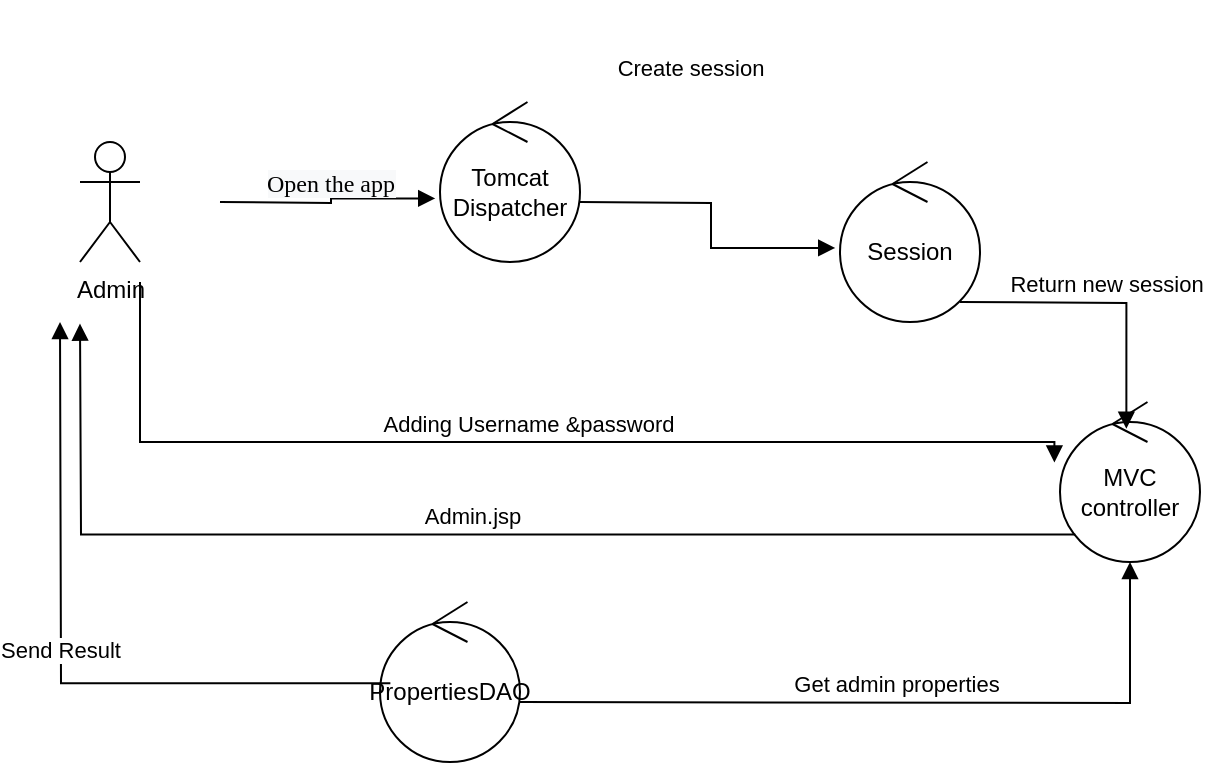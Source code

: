 <mxfile version="15.4.0" type="device"><diagram id="N5azB8XCqqlDJC4if8UU" name="Page-1"><mxGraphModel dx="1024" dy="592" grid="1" gridSize="10" guides="1" tooltips="1" connect="1" arrows="1" fold="1" page="1" pageScale="1" pageWidth="850" pageHeight="1100" math="0" shadow="0"><root><mxCell id="0"/><mxCell id="1" parent="0"/><mxCell id="NXLijbGtQVokyiZ7dMSB-1" value="Admin" style="shape=umlActor;verticalLabelPosition=bottom;verticalAlign=top;html=1;" vertex="1" parent="1"><mxGeometry x="80" y="80" width="30" height="60" as="geometry"/></mxCell><mxCell id="NXLijbGtQVokyiZ7dMSB-3" value="Tomcat Dispatcher" style="ellipse;shape=umlControl;whiteSpace=wrap;html=1;" vertex="1" parent="1"><mxGeometry x="260" y="60" width="70" height="80" as="geometry"/></mxCell><mxCell id="NXLijbGtQVokyiZ7dMSB-4" value="Session" style="ellipse;shape=umlControl;whiteSpace=wrap;html=1;" vertex="1" parent="1"><mxGeometry x="460" y="90" width="70" height="80" as="geometry"/></mxCell><mxCell id="NXLijbGtQVokyiZ7dMSB-5" value="MVC controller" style="ellipse;shape=umlControl;whiteSpace=wrap;html=1;" vertex="1" parent="1"><mxGeometry x="570" y="210" width="70" height="80" as="geometry"/></mxCell><mxCell id="NXLijbGtQVokyiZ7dMSB-6" value="PropertiesDAO" style="ellipse;shape=umlControl;whiteSpace=wrap;html=1;" vertex="1" parent="1"><mxGeometry x="230" y="310" width="70" height="80" as="geometry"/></mxCell><mxCell id="NXLijbGtQVokyiZ7dMSB-9" value="&lt;span style=&quot;font-family: &amp;#34;verdana&amp;#34; ; font-size: 12px ; background-color: rgb(248 , 249 , 250)&quot;&gt;Open the app&lt;/span&gt;" style="html=1;verticalAlign=bottom;endArrow=block;rounded=0;edgeStyle=orthogonalEdgeStyle;entryX=-0.034;entryY=0.603;entryDx=0;entryDy=0;entryPerimeter=0;" edge="1" parent="1" target="NXLijbGtQVokyiZ7dMSB-3"><mxGeometry width="80" relative="1" as="geometry"><mxPoint x="150" y="110" as="sourcePoint"/><mxPoint x="230" y="110" as="targetPoint"/></mxGeometry></mxCell><mxCell id="NXLijbGtQVokyiZ7dMSB-11" value="&lt;br&gt;&lt;br&gt;&lt;span style=&quot;color: rgb(0 , 0 , 0) ; font-family: &amp;#34;helvetica&amp;#34; ; font-size: 11px ; font-style: normal ; font-weight: 400 ; letter-spacing: normal ; text-align: center ; text-indent: 0px ; text-transform: none ; word-spacing: 0px ; background-color: rgb(255 , 255 , 255) ; display: inline ; float: none&quot;&gt;Create session&lt;br&gt;&lt;/span&gt;&lt;br&gt;" style="html=1;verticalAlign=bottom;endArrow=block;rounded=0;edgeStyle=orthogonalEdgeStyle;entryX=-0.034;entryY=0.537;entryDx=0;entryDy=0;entryPerimeter=0;" edge="1" parent="1" target="NXLijbGtQVokyiZ7dMSB-4"><mxGeometry x="-0.137" y="25" width="80" relative="1" as="geometry"><mxPoint x="330" y="110" as="sourcePoint"/><mxPoint x="410" y="110" as="targetPoint"/><mxPoint x="-10" y="-20" as="offset"/></mxGeometry></mxCell><mxCell id="NXLijbGtQVokyiZ7dMSB-12" value="Return new session&lt;br&gt;" style="html=1;verticalAlign=bottom;endArrow=block;rounded=0;edgeStyle=orthogonalEdgeStyle;entryX=0.474;entryY=0.167;entryDx=0;entryDy=0;entryPerimeter=0;" edge="1" parent="1" target="NXLijbGtQVokyiZ7dMSB-5"><mxGeometry width="80" relative="1" as="geometry"><mxPoint x="520" y="160" as="sourcePoint"/><mxPoint x="600" y="160" as="targetPoint"/></mxGeometry></mxCell><mxCell id="NXLijbGtQVokyiZ7dMSB-16" value="Admin.jsp" style="html=1;verticalAlign=bottom;endArrow=block;rounded=0;edgeStyle=orthogonalEdgeStyle;exitX=0.109;exitY=0.828;exitDx=0;exitDy=0;exitPerimeter=0;" edge="1" parent="1" source="NXLijbGtQVokyiZ7dMSB-5"><mxGeometry width="80" relative="1" as="geometry"><mxPoint x="630" y="289" as="sourcePoint"/><mxPoint x="80" y="170.8" as="targetPoint"/></mxGeometry></mxCell><mxCell id="NXLijbGtQVokyiZ7dMSB-18" value="Adding Username &amp;amp;password" style="html=1;verticalAlign=bottom;endArrow=block;rounded=0;edgeStyle=orthogonalEdgeStyle;entryX=-0.04;entryY=0.378;entryDx=0;entryDy=0;entryPerimeter=0;" edge="1" parent="1" target="NXLijbGtQVokyiZ7dMSB-5"><mxGeometry width="80" relative="1" as="geometry"><mxPoint x="110" y="150" as="sourcePoint"/><mxPoint x="190" y="150" as="targetPoint"/><Array as="points"><mxPoint x="110" y="230"/><mxPoint x="567" y="230"/></Array></mxGeometry></mxCell><mxCell id="NXLijbGtQVokyiZ7dMSB-19" value="Get admin properties" style="html=1;verticalAlign=bottom;endArrow=block;rounded=0;edgeStyle=orthogonalEdgeStyle;" edge="1" parent="1" target="NXLijbGtQVokyiZ7dMSB-5"><mxGeometry width="80" relative="1" as="geometry"><mxPoint x="300" y="360" as="sourcePoint"/><mxPoint x="380" y="360" as="targetPoint"/></mxGeometry></mxCell><mxCell id="NXLijbGtQVokyiZ7dMSB-20" value="Send Result" style="html=1;verticalAlign=bottom;endArrow=block;rounded=0;edgeStyle=orthogonalEdgeStyle;exitX=0.074;exitY=0.508;exitDx=0;exitDy=0;exitPerimeter=0;" edge="1" parent="1" source="NXLijbGtQVokyiZ7dMSB-6"><mxGeometry width="80" relative="1" as="geometry"><mxPoint x="150" y="350" as="sourcePoint"/><mxPoint x="70" y="170" as="targetPoint"/></mxGeometry></mxCell></root></mxGraphModel></diagram></mxfile>